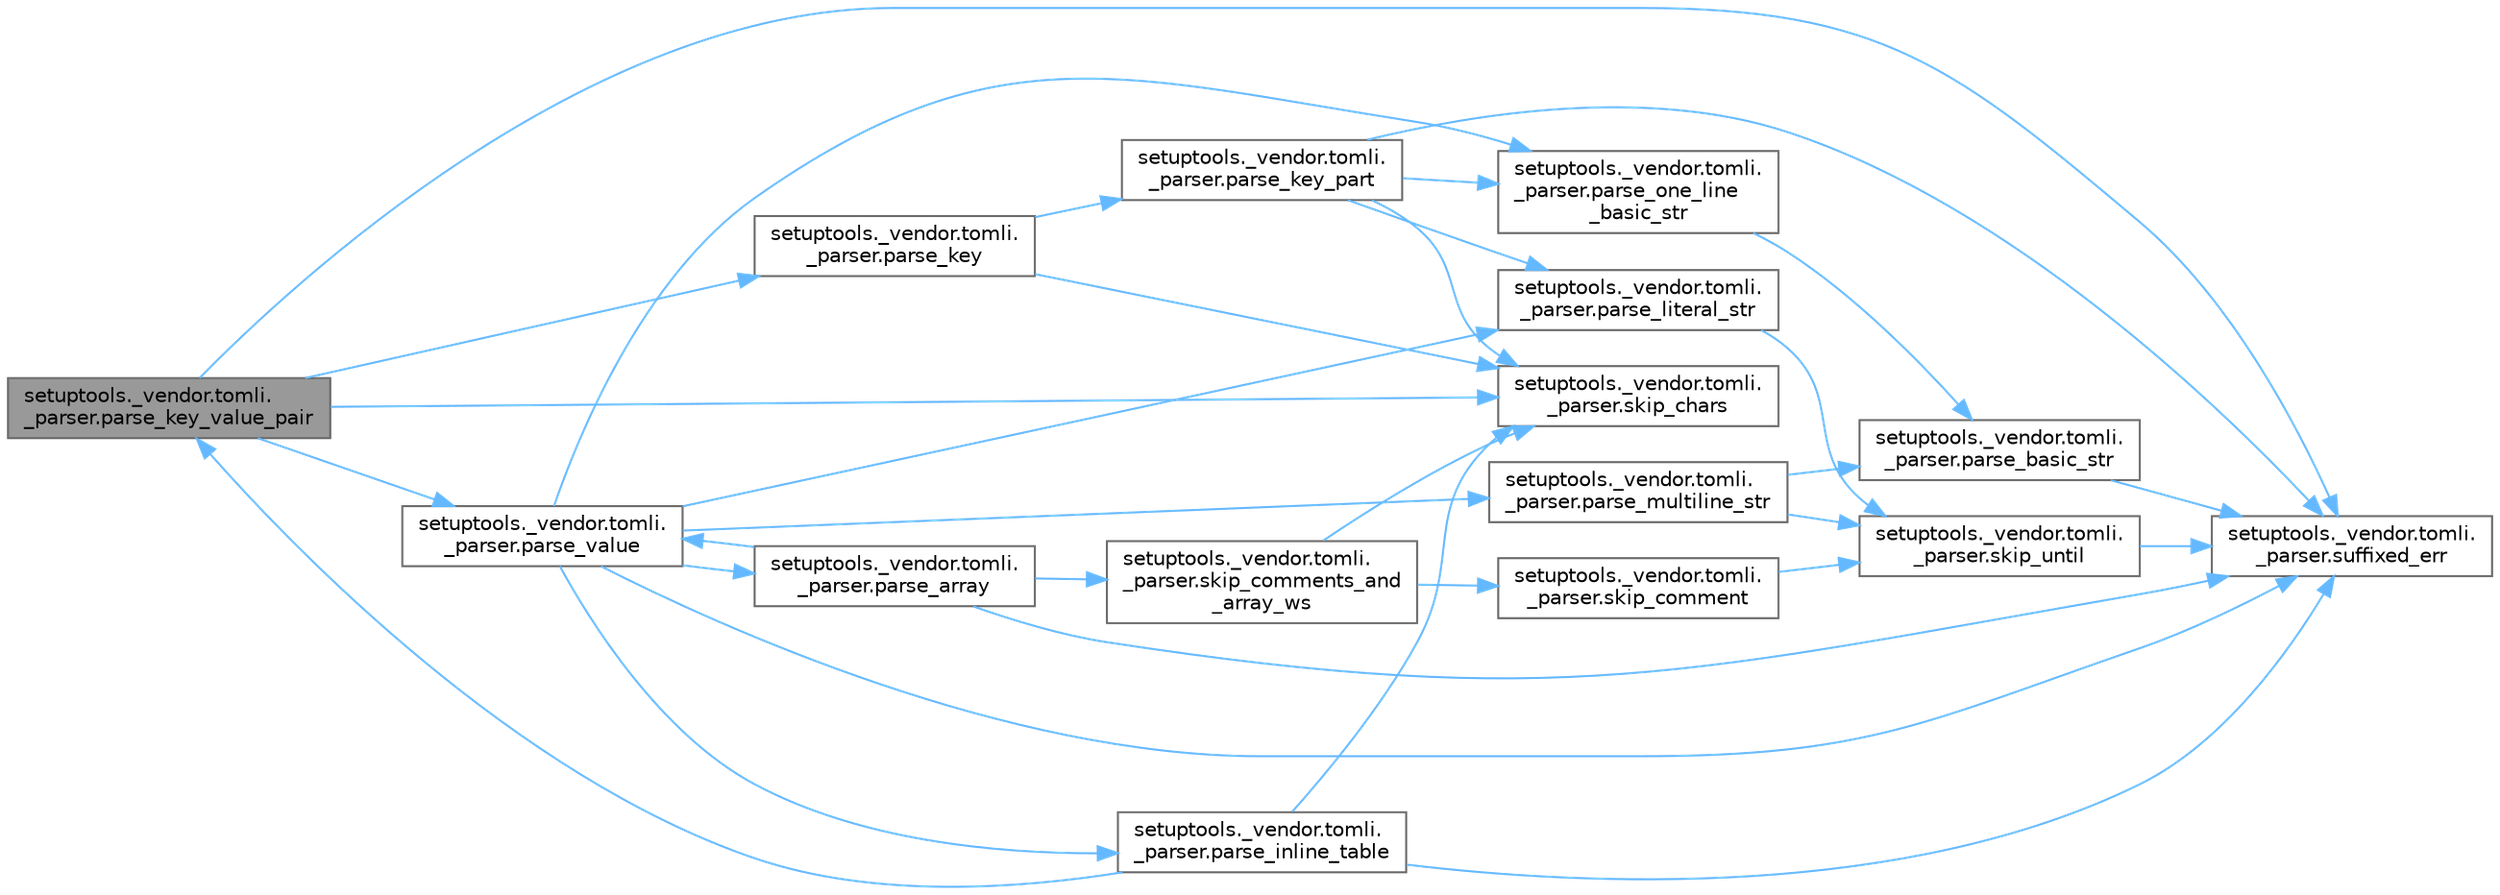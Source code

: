 digraph "setuptools._vendor.tomli._parser.parse_key_value_pair"
{
 // LATEX_PDF_SIZE
  bgcolor="transparent";
  edge [fontname=Helvetica,fontsize=10,labelfontname=Helvetica,labelfontsize=10];
  node [fontname=Helvetica,fontsize=10,shape=box,height=0.2,width=0.4];
  rankdir="LR";
  Node1 [id="Node000001",label="setuptools._vendor.tomli.\l_parser.parse_key_value_pair",height=0.2,width=0.4,color="gray40", fillcolor="grey60", style="filled", fontcolor="black",tooltip=" "];
  Node1 -> Node2 [id="edge1_Node000001_Node000002",color="steelblue1",style="solid",tooltip=" "];
  Node2 [id="Node000002",label="setuptools._vendor.tomli.\l_parser.parse_key",height=0.2,width=0.4,color="grey40", fillcolor="white", style="filled",URL="$namespacesetuptools_1_1__vendor_1_1tomli_1_1__parser.html#af519e613f61f89a99c88eab9ef1aa256",tooltip=" "];
  Node2 -> Node3 [id="edge2_Node000002_Node000003",color="steelblue1",style="solid",tooltip=" "];
  Node3 [id="Node000003",label="setuptools._vendor.tomli.\l_parser.parse_key_part",height=0.2,width=0.4,color="grey40", fillcolor="white", style="filled",URL="$namespacesetuptools_1_1__vendor_1_1tomli_1_1__parser.html#ae6734802c129d290c319667c7f1f93c0",tooltip=" "];
  Node3 -> Node4 [id="edge3_Node000003_Node000004",color="steelblue1",style="solid",tooltip=" "];
  Node4 [id="Node000004",label="setuptools._vendor.tomli.\l_parser.parse_literal_str",height=0.2,width=0.4,color="grey40", fillcolor="white", style="filled",URL="$namespacesetuptools_1_1__vendor_1_1tomli_1_1__parser.html#ab725e0b3a5e828e40943134c728bb248",tooltip=" "];
  Node4 -> Node5 [id="edge4_Node000004_Node000005",color="steelblue1",style="solid",tooltip=" "];
  Node5 [id="Node000005",label="setuptools._vendor.tomli.\l_parser.skip_until",height=0.2,width=0.4,color="grey40", fillcolor="white", style="filled",URL="$namespacesetuptools_1_1__vendor_1_1tomli_1_1__parser.html#ace0587cfe304db31ad040d22375eff8a",tooltip=" "];
  Node5 -> Node6 [id="edge5_Node000005_Node000006",color="steelblue1",style="solid",tooltip=" "];
  Node6 [id="Node000006",label="setuptools._vendor.tomli.\l_parser.suffixed_err",height=0.2,width=0.4,color="grey40", fillcolor="white", style="filled",URL="$namespacesetuptools_1_1__vendor_1_1tomli_1_1__parser.html#a415244197d53594de6f306b446d7fec2",tooltip=" "];
  Node3 -> Node7 [id="edge6_Node000003_Node000007",color="steelblue1",style="solid",tooltip=" "];
  Node7 [id="Node000007",label="setuptools._vendor.tomli.\l_parser.parse_one_line\l_basic_str",height=0.2,width=0.4,color="grey40", fillcolor="white", style="filled",URL="$namespacesetuptools_1_1__vendor_1_1tomli_1_1__parser.html#afda4c1594b2ae8c81b7349018b9585a6",tooltip=" "];
  Node7 -> Node8 [id="edge7_Node000007_Node000008",color="steelblue1",style="solid",tooltip=" "];
  Node8 [id="Node000008",label="setuptools._vendor.tomli.\l_parser.parse_basic_str",height=0.2,width=0.4,color="grey40", fillcolor="white", style="filled",URL="$namespacesetuptools_1_1__vendor_1_1tomli_1_1__parser.html#a0b6639c10a74765c2b254d745c71a632",tooltip=" "];
  Node8 -> Node6 [id="edge8_Node000008_Node000006",color="steelblue1",style="solid",tooltip=" "];
  Node3 -> Node9 [id="edge9_Node000003_Node000009",color="steelblue1",style="solid",tooltip=" "];
  Node9 [id="Node000009",label="setuptools._vendor.tomli.\l_parser.skip_chars",height=0.2,width=0.4,color="grey40", fillcolor="white", style="filled",URL="$namespacesetuptools_1_1__vendor_1_1tomli_1_1__parser.html#ab16f38cc17f216e6d51180c57f6ac2a5",tooltip=" "];
  Node3 -> Node6 [id="edge10_Node000003_Node000006",color="steelblue1",style="solid",tooltip=" "];
  Node2 -> Node9 [id="edge11_Node000002_Node000009",color="steelblue1",style="solid",tooltip=" "];
  Node1 -> Node10 [id="edge12_Node000001_Node000010",color="steelblue1",style="solid",tooltip=" "];
  Node10 [id="Node000010",label="setuptools._vendor.tomli.\l_parser.parse_value",height=0.2,width=0.4,color="grey40", fillcolor="white", style="filled",URL="$namespacesetuptools_1_1__vendor_1_1tomli_1_1__parser.html#a859c989acd058efb1e894ba2db0c0274",tooltip=" "];
  Node10 -> Node11 [id="edge13_Node000010_Node000011",color="steelblue1",style="solid",tooltip=" "];
  Node11 [id="Node000011",label="setuptools._vendor.tomli.\l_parser.parse_array",height=0.2,width=0.4,color="grey40", fillcolor="white", style="filled",URL="$namespacesetuptools_1_1__vendor_1_1tomli_1_1__parser.html#ac8580a64f23f80bbe732778133c7e49d",tooltip=" "];
  Node11 -> Node10 [id="edge14_Node000011_Node000010",color="steelblue1",style="solid",tooltip=" "];
  Node11 -> Node12 [id="edge15_Node000011_Node000012",color="steelblue1",style="solid",tooltip=" "];
  Node12 [id="Node000012",label="setuptools._vendor.tomli.\l_parser.skip_comments_and\l_array_ws",height=0.2,width=0.4,color="grey40", fillcolor="white", style="filled",URL="$namespacesetuptools_1_1__vendor_1_1tomli_1_1__parser.html#af393ac0f56fa8cb49b9f379c8e18d996",tooltip=" "];
  Node12 -> Node9 [id="edge16_Node000012_Node000009",color="steelblue1",style="solid",tooltip=" "];
  Node12 -> Node13 [id="edge17_Node000012_Node000013",color="steelblue1",style="solid",tooltip=" "];
  Node13 [id="Node000013",label="setuptools._vendor.tomli.\l_parser.skip_comment",height=0.2,width=0.4,color="grey40", fillcolor="white", style="filled",URL="$namespacesetuptools_1_1__vendor_1_1tomli_1_1__parser.html#a6892e16b19839e1f4584f0dab7a79bbd",tooltip=" "];
  Node13 -> Node5 [id="edge18_Node000013_Node000005",color="steelblue1",style="solid",tooltip=" "];
  Node11 -> Node6 [id="edge19_Node000011_Node000006",color="steelblue1",style="solid",tooltip=" "];
  Node10 -> Node14 [id="edge20_Node000010_Node000014",color="steelblue1",style="solid",tooltip=" "];
  Node14 [id="Node000014",label="setuptools._vendor.tomli.\l_parser.parse_inline_table",height=0.2,width=0.4,color="grey40", fillcolor="white", style="filled",URL="$namespacesetuptools_1_1__vendor_1_1tomli_1_1__parser.html#a162d0490573ec0ae12d29951a508ec60",tooltip=" "];
  Node14 -> Node1 [id="edge21_Node000014_Node000001",color="steelblue1",style="solid",tooltip=" "];
  Node14 -> Node9 [id="edge22_Node000014_Node000009",color="steelblue1",style="solid",tooltip=" "];
  Node14 -> Node6 [id="edge23_Node000014_Node000006",color="steelblue1",style="solid",tooltip=" "];
  Node10 -> Node4 [id="edge24_Node000010_Node000004",color="steelblue1",style="solid",tooltip=" "];
  Node10 -> Node15 [id="edge25_Node000010_Node000015",color="steelblue1",style="solid",tooltip=" "];
  Node15 [id="Node000015",label="setuptools._vendor.tomli.\l_parser.parse_multiline_str",height=0.2,width=0.4,color="grey40", fillcolor="white", style="filled",URL="$namespacesetuptools_1_1__vendor_1_1tomli_1_1__parser.html#a0d49af2e4586c4588424a1b94f5a3f03",tooltip=" "];
  Node15 -> Node8 [id="edge26_Node000015_Node000008",color="steelblue1",style="solid",tooltip=" "];
  Node15 -> Node5 [id="edge27_Node000015_Node000005",color="steelblue1",style="solid",tooltip=" "];
  Node10 -> Node7 [id="edge28_Node000010_Node000007",color="steelblue1",style="solid",tooltip=" "];
  Node10 -> Node6 [id="edge29_Node000010_Node000006",color="steelblue1",style="solid",tooltip=" "];
  Node1 -> Node9 [id="edge30_Node000001_Node000009",color="steelblue1",style="solid",tooltip=" "];
  Node1 -> Node6 [id="edge31_Node000001_Node000006",color="steelblue1",style="solid",tooltip=" "];
}
